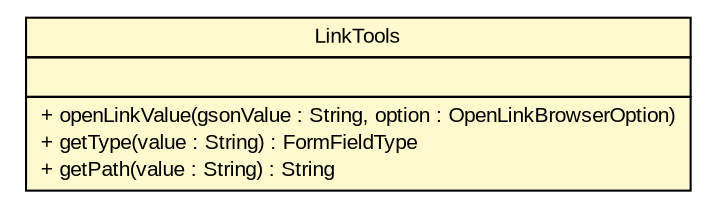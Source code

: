#!/usr/local/bin/dot
#
# Class diagram 
# Generated by UMLGraph version R5_6-24-gf6e263 (http://www.umlgraph.org/)
#

digraph G {
	edge [fontname="arial",fontsize=10,labelfontname="arial",labelfontsize=10];
	node [fontname="arial",fontsize=10,shape=plaintext];
	nodesep=0.25;
	ranksep=0.5;
	// gov.sandia.cf.tools.LinkTools
	c231719 [label=<<table title="gov.sandia.cf.tools.LinkTools" border="0" cellborder="1" cellspacing="0" cellpadding="2" port="p" bgcolor="lemonChiffon" href="./LinkTools.html">
		<tr><td><table border="0" cellspacing="0" cellpadding="1">
<tr><td align="center" balign="center"> LinkTools </td></tr>
		</table></td></tr>
		<tr><td><table border="0" cellspacing="0" cellpadding="1">
<tr><td align="left" balign="left">  </td></tr>
		</table></td></tr>
		<tr><td><table border="0" cellspacing="0" cellpadding="1">
<tr><td align="left" balign="left"> + openLinkValue(gsonValue : String, option : OpenLinkBrowserOption) </td></tr>
<tr><td align="left" balign="left"> + getType(value : String) : FormFieldType </td></tr>
<tr><td align="left" balign="left"> + getPath(value : String) : String </td></tr>
		</table></td></tr>
		</table>>, URL="./LinkTools.html", fontname="arial", fontcolor="black", fontsize=10.0];
}

